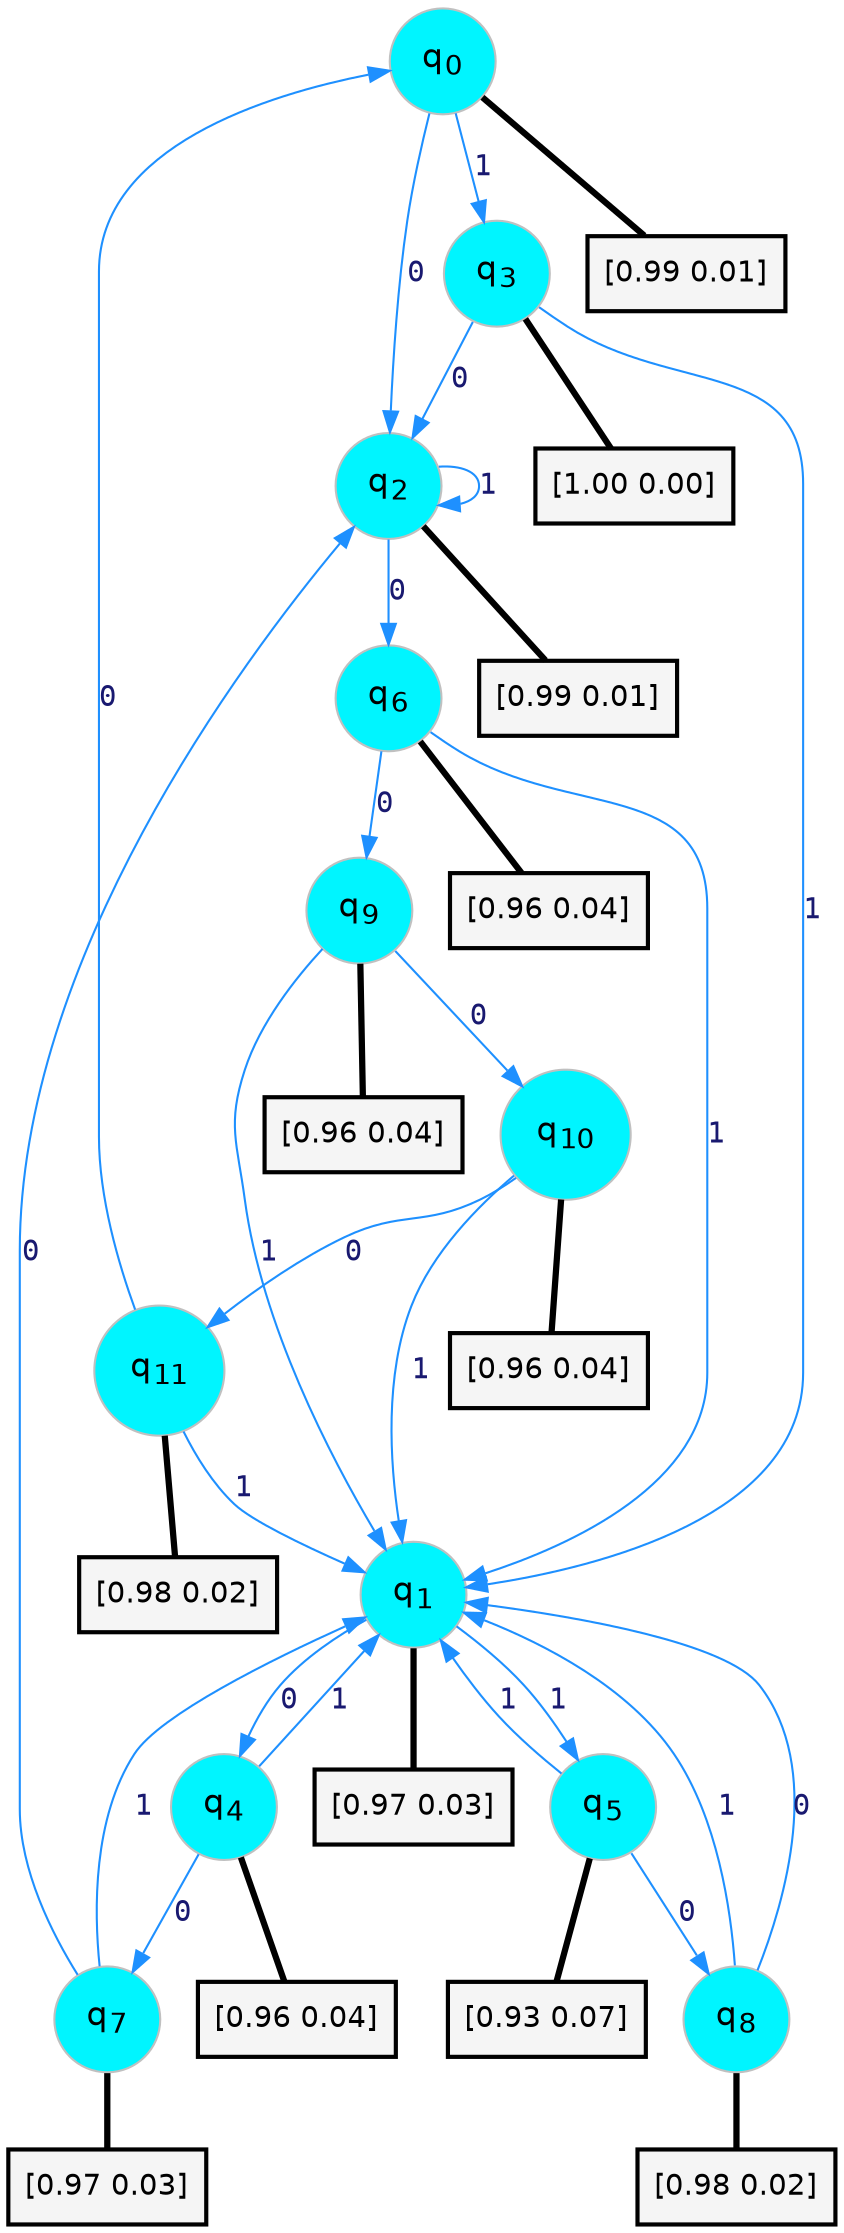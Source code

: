 digraph G {
graph [
bgcolor=transparent, dpi=300, rankdir=TD, size="40,25"];
node [
color=gray, fillcolor=turquoise1, fontcolor=black, fontname=Helvetica, fontsize=16, fontweight=bold, shape=circle, style=filled];
edge [
arrowsize=1, color=dodgerblue1, fontcolor=midnightblue, fontname=courier, fontweight=bold, penwidth=1, style=solid, weight=20];
0[label=<q<SUB>0</SUB>>];
1[label=<q<SUB>1</SUB>>];
2[label=<q<SUB>2</SUB>>];
3[label=<q<SUB>3</SUB>>];
4[label=<q<SUB>4</SUB>>];
5[label=<q<SUB>5</SUB>>];
6[label=<q<SUB>6</SUB>>];
7[label=<q<SUB>7</SUB>>];
8[label=<q<SUB>8</SUB>>];
9[label=<q<SUB>9</SUB>>];
10[label=<q<SUB>10</SUB>>];
11[label=<q<SUB>11</SUB>>];
12[label="[0.99 0.01]", shape=box,fontcolor=black, fontname=Helvetica, fontsize=14, penwidth=2, fillcolor=whitesmoke,color=black];
13[label="[0.97 0.03]", shape=box,fontcolor=black, fontname=Helvetica, fontsize=14, penwidth=2, fillcolor=whitesmoke,color=black];
14[label="[0.99 0.01]", shape=box,fontcolor=black, fontname=Helvetica, fontsize=14, penwidth=2, fillcolor=whitesmoke,color=black];
15[label="[1.00 0.00]", shape=box,fontcolor=black, fontname=Helvetica, fontsize=14, penwidth=2, fillcolor=whitesmoke,color=black];
16[label="[0.96 0.04]", shape=box,fontcolor=black, fontname=Helvetica, fontsize=14, penwidth=2, fillcolor=whitesmoke,color=black];
17[label="[0.93 0.07]", shape=box,fontcolor=black, fontname=Helvetica, fontsize=14, penwidth=2, fillcolor=whitesmoke,color=black];
18[label="[0.96 0.04]", shape=box,fontcolor=black, fontname=Helvetica, fontsize=14, penwidth=2, fillcolor=whitesmoke,color=black];
19[label="[0.97 0.03]", shape=box,fontcolor=black, fontname=Helvetica, fontsize=14, penwidth=2, fillcolor=whitesmoke,color=black];
20[label="[0.98 0.02]", shape=box,fontcolor=black, fontname=Helvetica, fontsize=14, penwidth=2, fillcolor=whitesmoke,color=black];
21[label="[0.96 0.04]", shape=box,fontcolor=black, fontname=Helvetica, fontsize=14, penwidth=2, fillcolor=whitesmoke,color=black];
22[label="[0.96 0.04]", shape=box,fontcolor=black, fontname=Helvetica, fontsize=14, penwidth=2, fillcolor=whitesmoke,color=black];
23[label="[0.98 0.02]", shape=box,fontcolor=black, fontname=Helvetica, fontsize=14, penwidth=2, fillcolor=whitesmoke,color=black];
0->2 [label=0];
0->3 [label=1];
0->12 [arrowhead=none, penwidth=3,color=black];
1->4 [label=0];
1->5 [label=1];
1->13 [arrowhead=none, penwidth=3,color=black];
2->6 [label=0];
2->2 [label=1];
2->14 [arrowhead=none, penwidth=3,color=black];
3->2 [label=0];
3->1 [label=1];
3->15 [arrowhead=none, penwidth=3,color=black];
4->7 [label=0];
4->1 [label=1];
4->16 [arrowhead=none, penwidth=3,color=black];
5->8 [label=0];
5->1 [label=1];
5->17 [arrowhead=none, penwidth=3,color=black];
6->9 [label=0];
6->1 [label=1];
6->18 [arrowhead=none, penwidth=3,color=black];
7->2 [label=0];
7->1 [label=1];
7->19 [arrowhead=none, penwidth=3,color=black];
8->1 [label=0];
8->1 [label=1];
8->20 [arrowhead=none, penwidth=3,color=black];
9->10 [label=0];
9->1 [label=1];
9->21 [arrowhead=none, penwidth=3,color=black];
10->11 [label=0];
10->1 [label=1];
10->22 [arrowhead=none, penwidth=3,color=black];
11->0 [label=0];
11->1 [label=1];
11->23 [arrowhead=none, penwidth=3,color=black];
}
